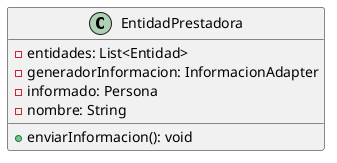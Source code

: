 @startuml

skinparam linetype ortho

class EntidadPrestadora {
  - entidades: List<Entidad>
  - generadorInformacion: InformacionAdapter
  - informado: Persona
  - nombre: String

  + enviarInformacion(): void
}

@enduml
